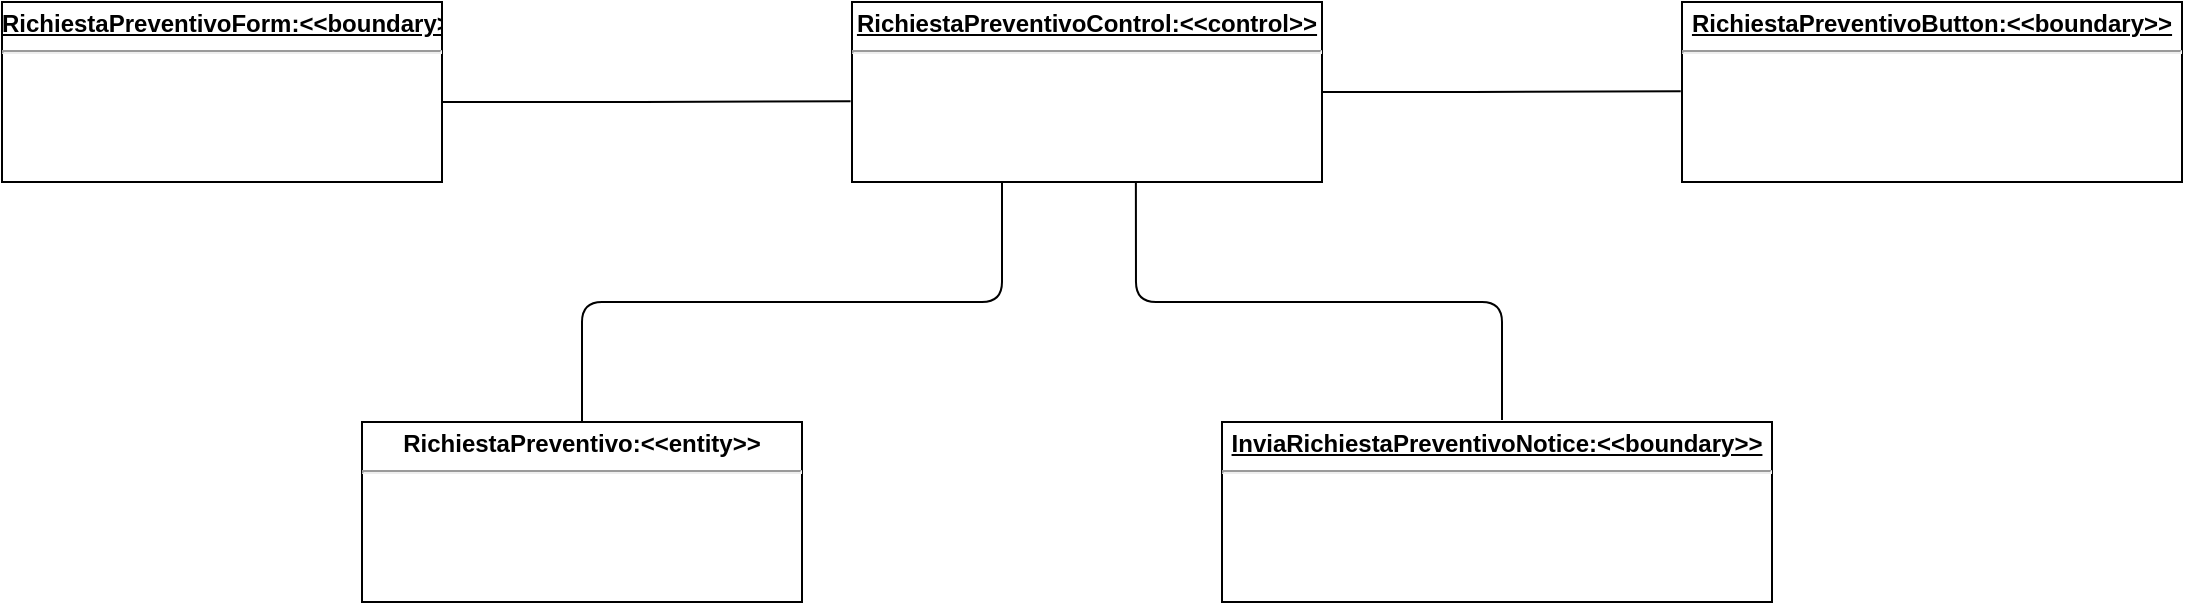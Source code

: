 <mxfile version="13.9.9" type="device"><diagram id="C5RBs43oDa-KdzZeNtuy" name="Page-1"><mxGraphModel dx="2310" dy="867" grid="1" gridSize="10" guides="1" tooltips="1" connect="1" arrows="1" fold="1" page="1" pageScale="1" pageWidth="827" pageHeight="1169" math="0" shadow="0"><root><mxCell id="WIyWlLk6GJQsqaUBKTNV-0"/><mxCell id="WIyWlLk6GJQsqaUBKTNV-1" parent="WIyWlLk6GJQsqaUBKTNV-0"/><mxCell id="jZ6WgqLnqegihHdLylHw-1" value="&lt;p style=&quot;margin: 0px ; margin-top: 4px ; text-align: center ; text-decoration: underline&quot;&gt;&lt;b&gt;RichiestaPreventivoControl:&amp;lt;&amp;lt;control&amp;gt;&amp;gt;&lt;/b&gt;&lt;/p&gt;&lt;hr&gt;&lt;p style=&quot;margin: 0px ; margin-left: 8px&quot;&gt;&lt;br&gt;&lt;/p&gt;" style="verticalAlign=top;align=left;overflow=fill;fontSize=12;fontFamily=Helvetica;html=1;" parent="WIyWlLk6GJQsqaUBKTNV-1" vertex="1"><mxGeometry x="335" y="30" width="235" height="90" as="geometry"/></mxCell><mxCell id="jZ6WgqLnqegihHdLylHw-2" value="&lt;p style=&quot;margin: 0px ; margin-top: 4px ; text-align: center ; text-decoration: underline&quot;&gt;&lt;b&gt;RichiestaPreventivoForm:&amp;lt;&amp;lt;boundary&amp;gt;&amp;gt;&lt;/b&gt;&lt;/p&gt;&lt;hr&gt;&lt;p style=&quot;margin: 0px ; margin-left: 8px&quot;&gt;&lt;br&gt;&lt;/p&gt;" style="verticalAlign=top;align=left;overflow=fill;fontSize=12;fontFamily=Helvetica;html=1;" parent="WIyWlLk6GJQsqaUBKTNV-1" vertex="1"><mxGeometry x="-90" y="30" width="220" height="90" as="geometry"/></mxCell><mxCell id="jZ6WgqLnqegihHdLylHw-3" value="&lt;p style=&quot;margin: 0px ; margin-top: 4px ; text-align: center ; text-decoration: underline&quot;&gt;&lt;b&gt;RichiestaPreventivoButton:&amp;lt;&amp;lt;boundary&amp;gt;&amp;gt;&lt;/b&gt;&lt;/p&gt;&lt;hr&gt;&lt;p style=&quot;margin: 0px ; margin-left: 8px&quot;&gt;&lt;br&gt;&lt;/p&gt;" style="verticalAlign=top;align=left;overflow=fill;fontSize=12;fontFamily=Helvetica;html=1;" parent="WIyWlLk6GJQsqaUBKTNV-1" vertex="1"><mxGeometry x="750" y="30" width="250" height="90" as="geometry"/></mxCell><mxCell id="jZ6WgqLnqegihHdLylHw-4" value="&lt;p style=&quot;margin: 0px ; margin-top: 4px ; text-align: center ; text-decoration: underline&quot;&gt;&lt;b&gt;InviaRichiestaPreventivoNotice:&amp;lt;&amp;lt;boundary&amp;gt;&amp;gt;&lt;/b&gt;&lt;br&gt;&lt;/p&gt;&lt;hr&gt;&lt;p style=&quot;margin: 0px 0px 0px 8px&quot;&gt;&lt;br&gt;&lt;/p&gt;&lt;p style=&quot;margin: 0px 0px 0px 8px&quot;&gt;&lt;br&gt;&lt;/p&gt;" style="verticalAlign=top;align=left;overflow=fill;fontSize=12;fontFamily=Helvetica;html=1;" parent="WIyWlLk6GJQsqaUBKTNV-1" vertex="1"><mxGeometry x="520" y="240" width="275" height="90" as="geometry"/></mxCell><mxCell id="jZ6WgqLnqegihHdLylHw-5" value="&lt;p style=&quot;margin: 4px 0px 0px ; text-align: center&quot;&gt;&lt;b&gt;RichiestaPreventivo:&amp;lt;&amp;lt;entity&amp;gt;&amp;gt;&lt;/b&gt;&lt;/p&gt;&lt;hr&gt;&lt;p style=&quot;margin: 0px 0px 0px 8px&quot;&gt;&lt;br&gt;&lt;/p&gt;" style="verticalAlign=top;align=left;overflow=fill;fontSize=12;fontFamily=Helvetica;html=1;" parent="WIyWlLk6GJQsqaUBKTNV-1" vertex="1"><mxGeometry x="90" y="240" width="220" height="90" as="geometry"/></mxCell><mxCell id="jZ6WgqLnqegihHdLylHw-8" value="" style="endArrow=none;html=1;entryX=-0.003;entryY=0.551;entryDx=0;entryDy=0;entryPerimeter=0;" parent="WIyWlLk6GJQsqaUBKTNV-1" target="jZ6WgqLnqegihHdLylHw-1" edge="1"><mxGeometry width="50" height="50" relative="1" as="geometry"><mxPoint x="130" y="80" as="sourcePoint"/><mxPoint x="330" y="80" as="targetPoint"/><Array as="points"><mxPoint x="220" y="80"/></Array></mxGeometry></mxCell><mxCell id="jZ6WgqLnqegihHdLylHw-9" value="" style="endArrow=none;html=1;entryX=-0.003;entryY=0.551;entryDx=0;entryDy=0;entryPerimeter=0;exitX=1;exitY=0.5;exitDx=0;exitDy=0;" parent="WIyWlLk6GJQsqaUBKTNV-1" edge="1" source="jZ6WgqLnqegihHdLylHw-1"><mxGeometry width="50" height="50" relative="1" as="geometry"><mxPoint x="580" y="80" as="sourcePoint"/><mxPoint x="749.37" y="74.58" as="targetPoint"/><Array as="points"><mxPoint x="635" y="74.99"/></Array></mxGeometry></mxCell><mxCell id="jZ6WgqLnqegihHdLylHw-10" value="" style="endArrow=none;html=1;" parent="WIyWlLk6GJQsqaUBKTNV-1" edge="1"><mxGeometry width="50" height="50" relative="1" as="geometry"><mxPoint x="200" y="240" as="sourcePoint"/><mxPoint x="410" y="120" as="targetPoint"/><Array as="points"><mxPoint x="200" y="180"/><mxPoint x="410" y="180"/></Array></mxGeometry></mxCell><mxCell id="jZ6WgqLnqegihHdLylHw-11" value="" style="endArrow=none;html=1;entryX=0.604;entryY=0.998;entryDx=0;entryDy=0;entryPerimeter=0;" parent="WIyWlLk6GJQsqaUBKTNV-1" target="jZ6WgqLnqegihHdLylHw-1" edge="1"><mxGeometry width="50" height="50" relative="1" as="geometry"><mxPoint x="660" y="239" as="sourcePoint"/><mxPoint x="549.99" y="140.0" as="targetPoint"/><Array as="points"><mxPoint x="660" y="180"/><mxPoint x="477" y="180"/></Array></mxGeometry></mxCell></root></mxGraphModel></diagram></mxfile>